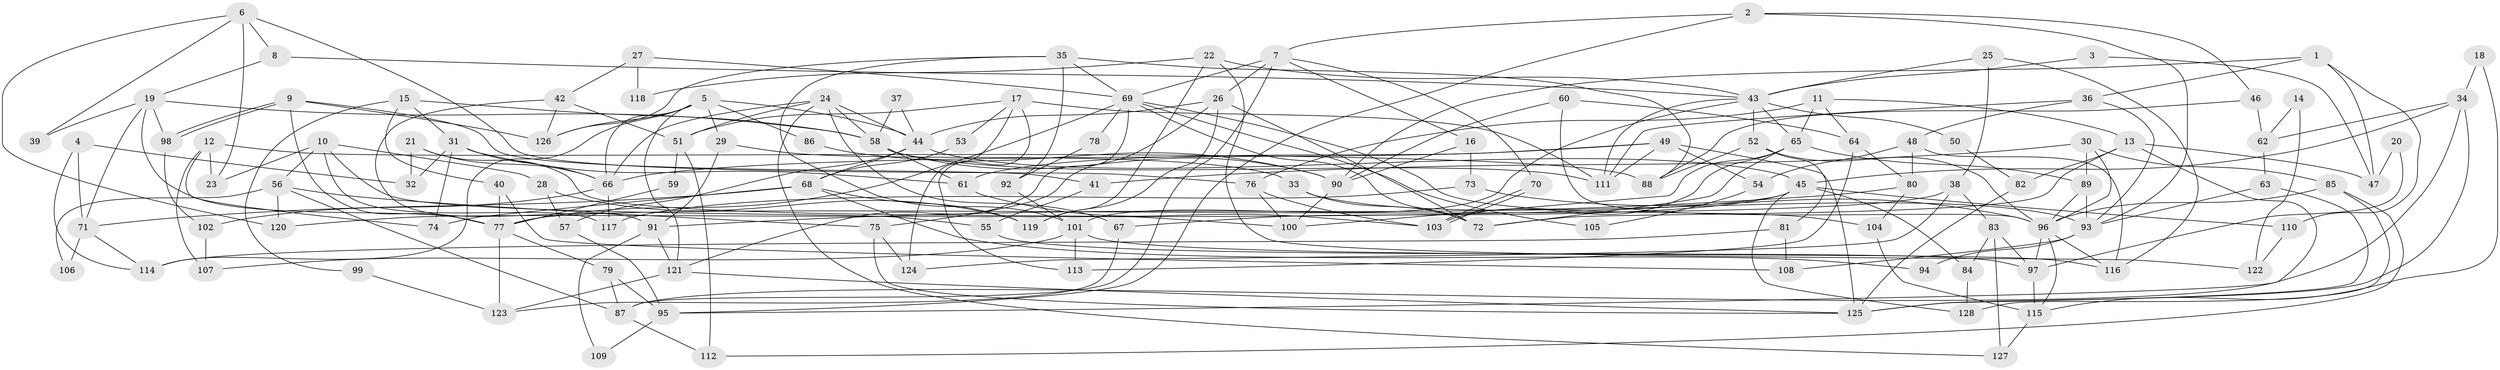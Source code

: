 // coarse degree distribution, {4: 0.1951219512195122, 5: 0.14634146341463414, 9: 0.04878048780487805, 7: 0.06097560975609756, 6: 0.17073170731707318, 3: 0.17073170731707318, 2: 0.12195121951219512, 11: 0.012195121951219513, 10: 0.012195121951219513, 8: 0.06097560975609756}
// Generated by graph-tools (version 1.1) at 2025/52/02/27/25 19:52:02]
// undirected, 128 vertices, 256 edges
graph export_dot {
graph [start="1"]
  node [color=gray90,style=filled];
  1;
  2;
  3;
  4;
  5;
  6;
  7;
  8;
  9;
  10;
  11;
  12;
  13;
  14;
  15;
  16;
  17;
  18;
  19;
  20;
  21;
  22;
  23;
  24;
  25;
  26;
  27;
  28;
  29;
  30;
  31;
  32;
  33;
  34;
  35;
  36;
  37;
  38;
  39;
  40;
  41;
  42;
  43;
  44;
  45;
  46;
  47;
  48;
  49;
  50;
  51;
  52;
  53;
  54;
  55;
  56;
  57;
  58;
  59;
  60;
  61;
  62;
  63;
  64;
  65;
  66;
  67;
  68;
  69;
  70;
  71;
  72;
  73;
  74;
  75;
  76;
  77;
  78;
  79;
  80;
  81;
  82;
  83;
  84;
  85;
  86;
  87;
  88;
  89;
  90;
  91;
  92;
  93;
  94;
  95;
  96;
  97;
  98;
  99;
  100;
  101;
  102;
  103;
  104;
  105;
  106;
  107;
  108;
  109;
  110;
  111;
  112;
  113;
  114;
  115;
  116;
  117;
  118;
  119;
  120;
  121;
  122;
  123;
  124;
  125;
  126;
  127;
  128;
  1 -- 90;
  1 -- 36;
  1 -- 47;
  1 -- 110;
  2 -- 95;
  2 -- 7;
  2 -- 46;
  2 -- 93;
  3 -- 47;
  3 -- 43;
  4 -- 32;
  4 -- 114;
  4 -- 71;
  5 -- 44;
  5 -- 126;
  5 -- 29;
  5 -- 66;
  5 -- 86;
  5 -- 114;
  5 -- 121;
  6 -- 76;
  6 -- 8;
  6 -- 23;
  6 -- 39;
  6 -- 120;
  7 -- 69;
  7 -- 26;
  7 -- 16;
  7 -- 70;
  7 -- 87;
  8 -- 43;
  8 -- 19;
  9 -- 98;
  9 -- 98;
  9 -- 126;
  9 -- 41;
  9 -- 77;
  10 -- 117;
  10 -- 23;
  10 -- 28;
  10 -- 55;
  10 -- 56;
  11 -- 76;
  11 -- 64;
  11 -- 13;
  11 -- 65;
  12 -- 107;
  12 -- 74;
  12 -- 23;
  12 -- 88;
  13 -- 72;
  13 -- 47;
  13 -- 82;
  13 -- 95;
  14 -- 62;
  14 -- 122;
  15 -- 58;
  15 -- 31;
  15 -- 40;
  15 -- 99;
  16 -- 90;
  16 -- 73;
  17 -- 111;
  17 -- 124;
  17 -- 51;
  17 -- 53;
  17 -- 113;
  18 -- 115;
  18 -- 34;
  19 -- 58;
  19 -- 77;
  19 -- 39;
  19 -- 71;
  19 -- 98;
  20 -- 97;
  20 -- 47;
  21 -- 66;
  21 -- 100;
  21 -- 32;
  22 -- 119;
  22 -- 43;
  22 -- 118;
  22 -- 122;
  24 -- 51;
  24 -- 66;
  24 -- 44;
  24 -- 58;
  24 -- 67;
  24 -- 127;
  25 -- 43;
  25 -- 38;
  25 -- 116;
  26 -- 72;
  26 -- 75;
  26 -- 44;
  26 -- 119;
  27 -- 42;
  27 -- 69;
  27 -- 118;
  28 -- 119;
  28 -- 57;
  29 -- 33;
  29 -- 91;
  30 -- 96;
  30 -- 89;
  30 -- 41;
  30 -- 85;
  31 -- 66;
  31 -- 61;
  31 -- 32;
  31 -- 74;
  33 -- 72;
  33 -- 93;
  34 -- 45;
  34 -- 87;
  34 -- 62;
  34 -- 125;
  35 -- 69;
  35 -- 88;
  35 -- 92;
  35 -- 101;
  35 -- 126;
  36 -- 111;
  36 -- 93;
  36 -- 48;
  37 -- 44;
  37 -- 58;
  38 -- 77;
  38 -- 83;
  38 -- 124;
  40 -- 77;
  40 -- 108;
  41 -- 55;
  42 -- 51;
  42 -- 91;
  42 -- 126;
  43 -- 52;
  43 -- 101;
  43 -- 50;
  43 -- 65;
  43 -- 111;
  44 -- 45;
  44 -- 57;
  44 -- 68;
  45 -- 84;
  45 -- 67;
  45 -- 110;
  45 -- 120;
  45 -- 128;
  46 -- 88;
  46 -- 62;
  48 -- 116;
  48 -- 54;
  48 -- 80;
  49 -- 125;
  49 -- 111;
  49 -- 54;
  49 -- 61;
  49 -- 66;
  50 -- 82;
  51 -- 112;
  51 -- 59;
  52 -- 96;
  52 -- 81;
  52 -- 88;
  53 -- 68;
  54 -- 105;
  55 -- 97;
  56 -- 120;
  56 -- 75;
  56 -- 87;
  56 -- 106;
  57 -- 95;
  58 -- 61;
  58 -- 90;
  58 -- 111;
  59 -- 77;
  60 -- 64;
  60 -- 96;
  60 -- 90;
  61 -- 103;
  62 -- 63;
  63 -- 125;
  63 -- 93;
  64 -- 80;
  64 -- 113;
  65 -- 72;
  65 -- 89;
  65 -- 100;
  65 -- 103;
  66 -- 102;
  66 -- 117;
  67 -- 123;
  68 -- 71;
  68 -- 74;
  68 -- 94;
  68 -- 119;
  69 -- 77;
  69 -- 121;
  69 -- 72;
  69 -- 78;
  69 -- 104;
  69 -- 105;
  70 -- 103;
  70 -- 103;
  71 -- 106;
  71 -- 114;
  73 -- 96;
  73 -- 117;
  75 -- 125;
  75 -- 124;
  76 -- 100;
  76 -- 103;
  77 -- 79;
  77 -- 123;
  78 -- 92;
  79 -- 95;
  79 -- 87;
  80 -- 91;
  80 -- 104;
  81 -- 114;
  81 -- 108;
  82 -- 125;
  83 -- 97;
  83 -- 127;
  83 -- 84;
  84 -- 128;
  85 -- 96;
  85 -- 112;
  85 -- 128;
  86 -- 90;
  87 -- 112;
  89 -- 93;
  89 -- 96;
  90 -- 100;
  91 -- 121;
  91 -- 109;
  92 -- 101;
  93 -- 94;
  93 -- 108;
  95 -- 109;
  96 -- 115;
  96 -- 97;
  96 -- 116;
  97 -- 115;
  98 -- 102;
  99 -- 123;
  101 -- 116;
  101 -- 107;
  101 -- 113;
  102 -- 107;
  104 -- 115;
  110 -- 122;
  115 -- 127;
  121 -- 123;
  121 -- 125;
}
